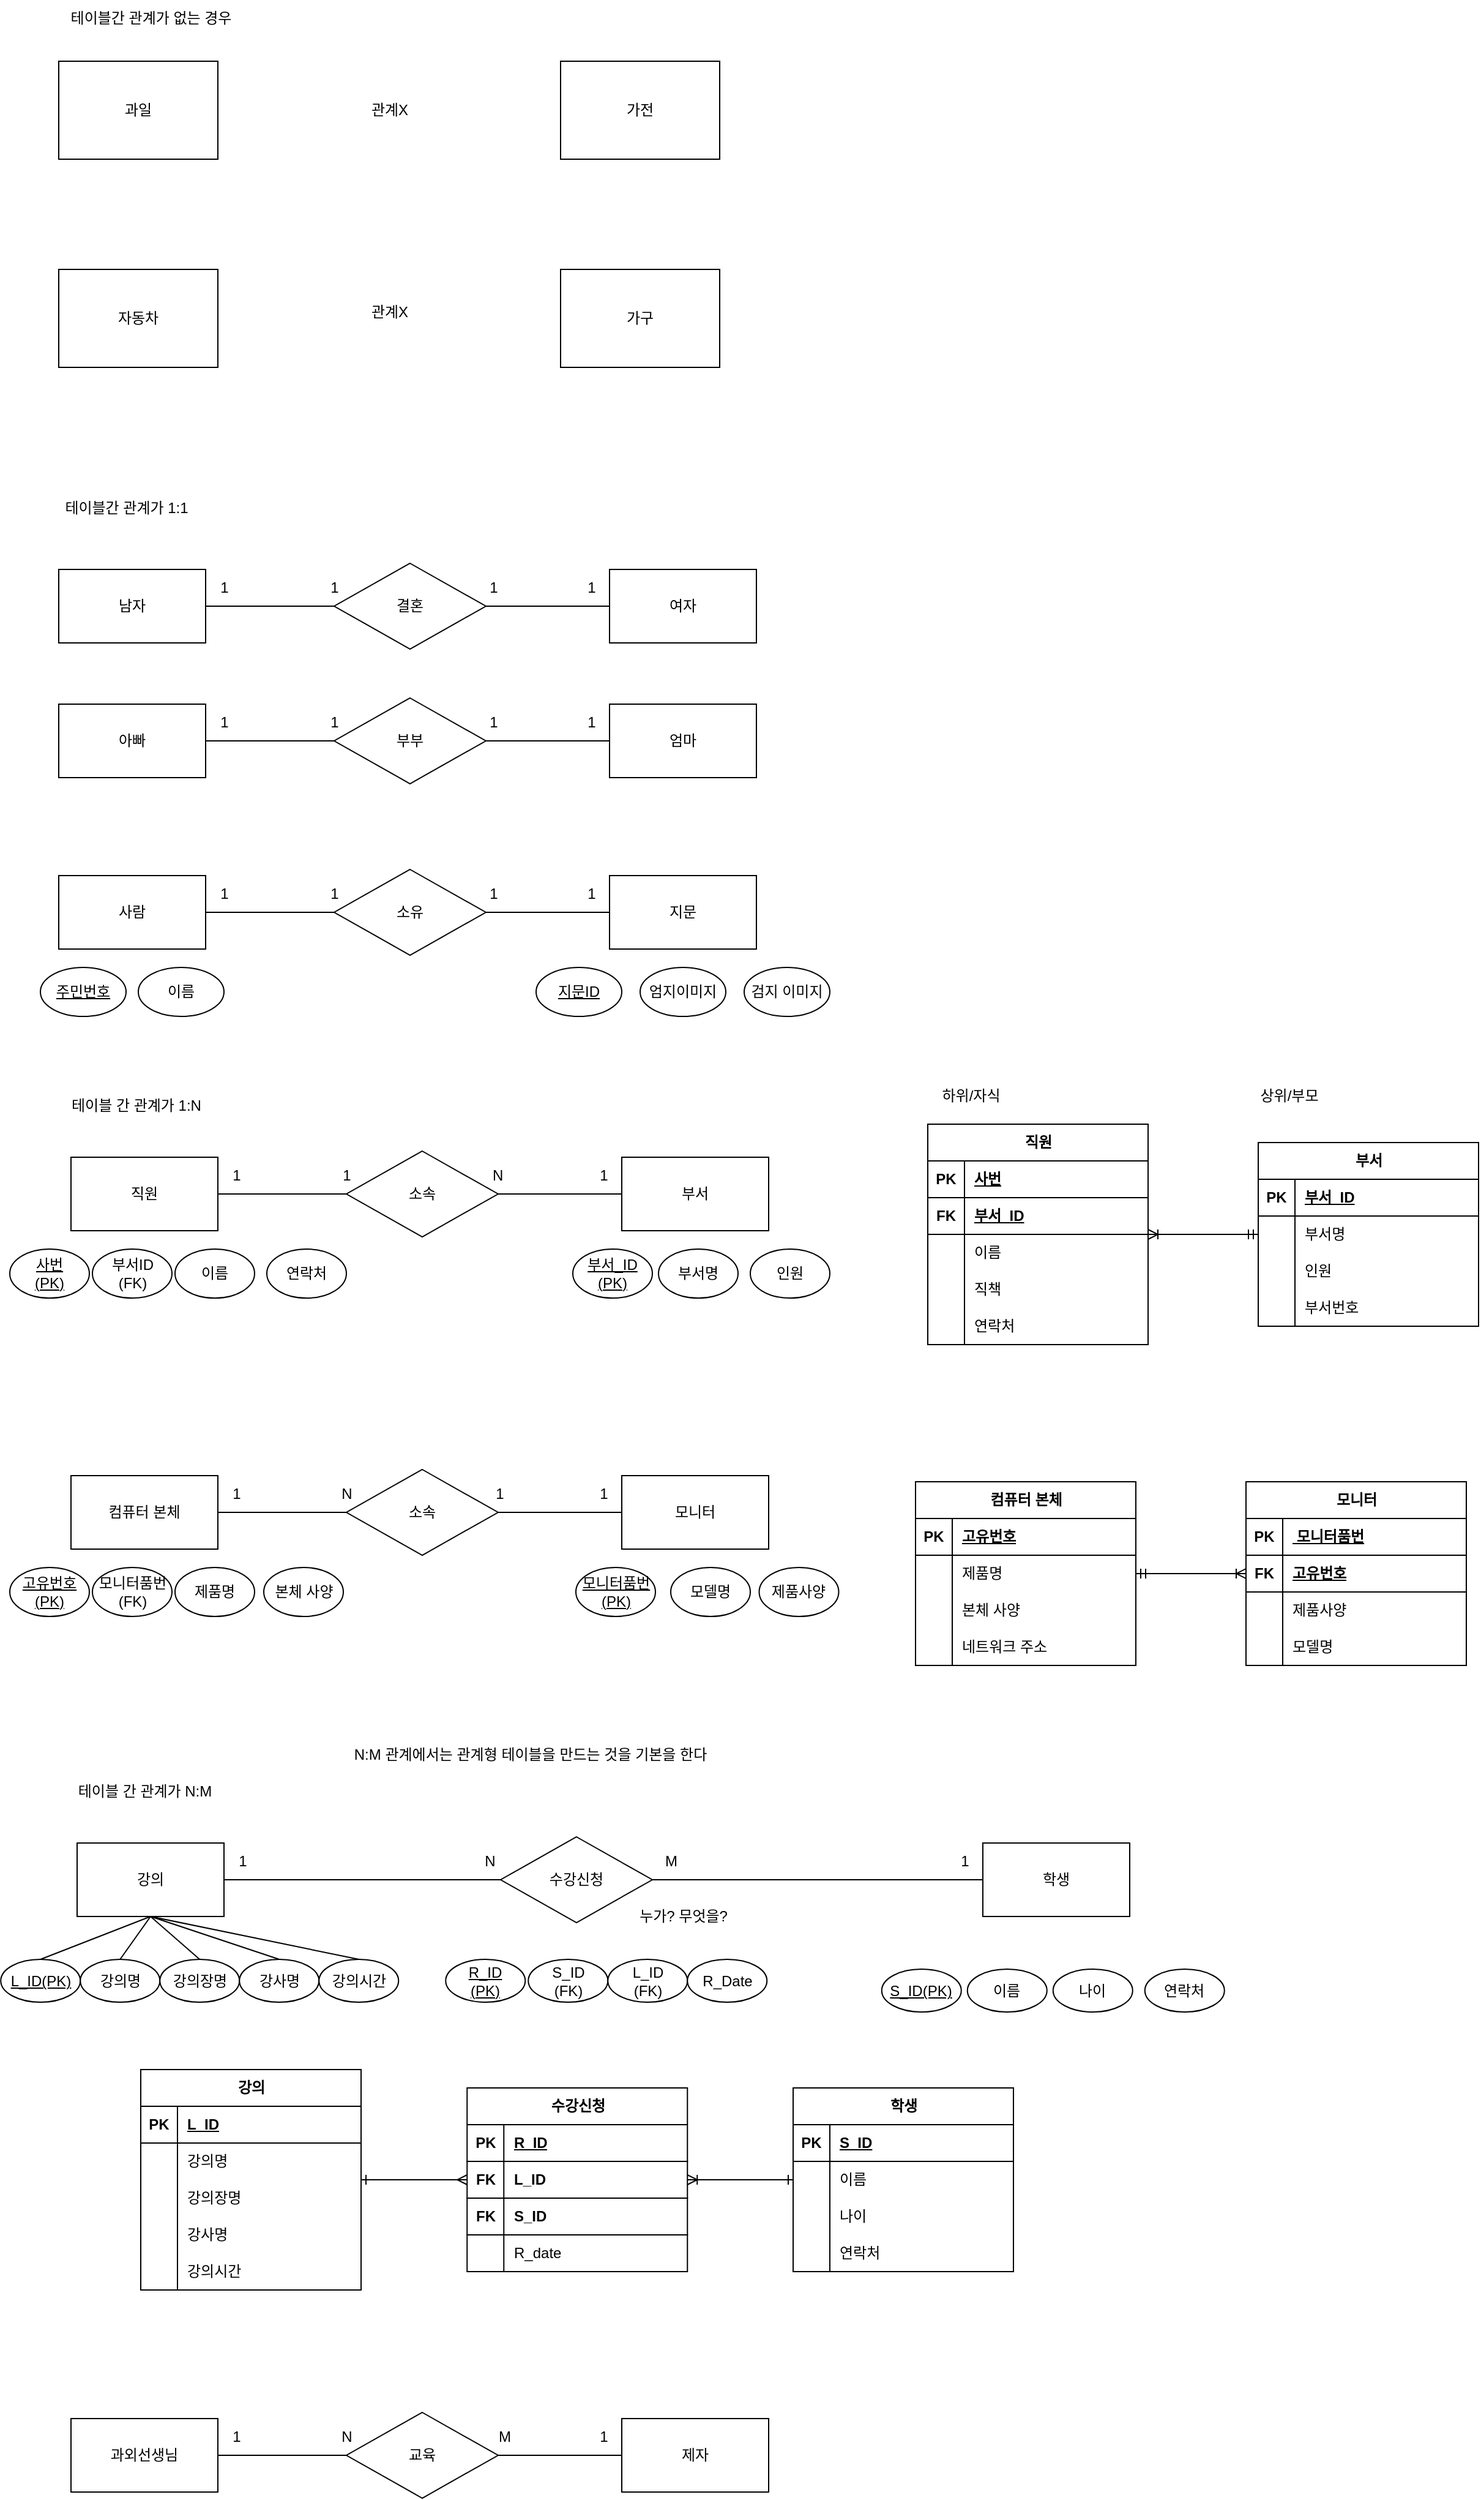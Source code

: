 <mxfile version="23.0.0" type="device">
  <diagram name="페이지-1" id="qmmyHufp5ElyVNADfXND">
    <mxGraphModel dx="1434" dy="780" grid="1" gridSize="10" guides="1" tooltips="1" connect="1" arrows="1" fold="1" page="1" pageScale="1" pageWidth="827" pageHeight="1169" math="0" shadow="0">
      <root>
        <mxCell id="0" />
        <mxCell id="1" parent="0" />
        <mxCell id="DzfKtU53nQsjvPbgfAun-1" value="과일" style="rounded=0;whiteSpace=wrap;html=1;" vertex="1" parent="1">
          <mxGeometry x="60" y="60" width="130" height="80" as="geometry" />
        </mxCell>
        <mxCell id="DzfKtU53nQsjvPbgfAun-2" value="가전" style="rounded=0;whiteSpace=wrap;html=1;" vertex="1" parent="1">
          <mxGeometry x="470" y="60" width="130" height="80" as="geometry" />
        </mxCell>
        <mxCell id="DzfKtU53nQsjvPbgfAun-3" value="자동차" style="rounded=0;whiteSpace=wrap;html=1;" vertex="1" parent="1">
          <mxGeometry x="60" y="230" width="130" height="80" as="geometry" />
        </mxCell>
        <mxCell id="DzfKtU53nQsjvPbgfAun-4" value="가구" style="rounded=0;whiteSpace=wrap;html=1;" vertex="1" parent="1">
          <mxGeometry x="470" y="230" width="130" height="80" as="geometry" />
        </mxCell>
        <mxCell id="DzfKtU53nQsjvPbgfAun-5" value="관계X" style="text;html=1;align=center;verticalAlign=middle;resizable=0;points=[];autosize=1;strokeColor=none;fillColor=none;" vertex="1" parent="1">
          <mxGeometry x="300" y="85" width="60" height="30" as="geometry" />
        </mxCell>
        <mxCell id="DzfKtU53nQsjvPbgfAun-6" value="관계X" style="text;html=1;align=center;verticalAlign=middle;resizable=0;points=[];autosize=1;strokeColor=none;fillColor=none;" vertex="1" parent="1">
          <mxGeometry x="300" y="250" width="60" height="30" as="geometry" />
        </mxCell>
        <mxCell id="DzfKtU53nQsjvPbgfAun-7" value="테이블간 관계가 없는 경우" style="text;html=1;align=center;verticalAlign=middle;resizable=0;points=[];autosize=1;strokeColor=none;fillColor=none;" vertex="1" parent="1">
          <mxGeometry x="50" y="10" width="170" height="30" as="geometry" />
        </mxCell>
        <mxCell id="DzfKtU53nQsjvPbgfAun-8" value="테이블간 관계가 1:1" style="text;html=1;align=center;verticalAlign=middle;resizable=0;points=[];autosize=1;strokeColor=none;fillColor=none;" vertex="1" parent="1">
          <mxGeometry x="50" y="410" width="130" height="30" as="geometry" />
        </mxCell>
        <mxCell id="DzfKtU53nQsjvPbgfAun-18" value="" style="edgeStyle=orthogonalEdgeStyle;rounded=0;orthogonalLoop=1;jettySize=auto;html=1;endArrow=none;endFill=0;startArrow=none;startFill=0;" edge="1" parent="1" source="DzfKtU53nQsjvPbgfAun-9" target="DzfKtU53nQsjvPbgfAun-15">
          <mxGeometry relative="1" as="geometry" />
        </mxCell>
        <mxCell id="DzfKtU53nQsjvPbgfAun-9" value="강의" style="rounded=0;whiteSpace=wrap;html=1;" vertex="1" parent="1">
          <mxGeometry x="75" y="1515" width="120" height="60" as="geometry" />
        </mxCell>
        <mxCell id="DzfKtU53nQsjvPbgfAun-20" value="" style="edgeStyle=orthogonalEdgeStyle;rounded=0;orthogonalLoop=1;jettySize=auto;html=1;endArrow=none;endFill=0;" edge="1" parent="1" source="DzfKtU53nQsjvPbgfAun-10" target="DzfKtU53nQsjvPbgfAun-16">
          <mxGeometry relative="1" as="geometry" />
        </mxCell>
        <mxCell id="DzfKtU53nQsjvPbgfAun-10" value="직원" style="rounded=0;whiteSpace=wrap;html=1;" vertex="1" parent="1">
          <mxGeometry x="70" y="955" width="120" height="60" as="geometry" />
        </mxCell>
        <mxCell id="DzfKtU53nQsjvPbgfAun-22" value="" style="edgeStyle=orthogonalEdgeStyle;rounded=0;orthogonalLoop=1;jettySize=auto;html=1;endArrow=none;endFill=0;" edge="1" parent="1" source="DzfKtU53nQsjvPbgfAun-11" target="DzfKtU53nQsjvPbgfAun-17">
          <mxGeometry relative="1" as="geometry" />
        </mxCell>
        <mxCell id="DzfKtU53nQsjvPbgfAun-11" value="과외선생님" style="rounded=0;whiteSpace=wrap;html=1;" vertex="1" parent="1">
          <mxGeometry x="70" y="1985" width="120" height="60" as="geometry" />
        </mxCell>
        <mxCell id="DzfKtU53nQsjvPbgfAun-12" value="학생" style="rounded=0;whiteSpace=wrap;html=1;" vertex="1" parent="1">
          <mxGeometry x="815" y="1515" width="120" height="60" as="geometry" />
        </mxCell>
        <mxCell id="DzfKtU53nQsjvPbgfAun-13" value="부서" style="rounded=0;whiteSpace=wrap;html=1;" vertex="1" parent="1">
          <mxGeometry x="520" y="955" width="120" height="60" as="geometry" />
        </mxCell>
        <mxCell id="DzfKtU53nQsjvPbgfAun-14" value="제자" style="rounded=0;whiteSpace=wrap;html=1;" vertex="1" parent="1">
          <mxGeometry x="520" y="1985" width="120" height="60" as="geometry" />
        </mxCell>
        <mxCell id="DzfKtU53nQsjvPbgfAun-19" value="" style="edgeStyle=orthogonalEdgeStyle;rounded=0;orthogonalLoop=1;jettySize=auto;html=1;endArrow=none;endFill=0;" edge="1" parent="1" source="DzfKtU53nQsjvPbgfAun-15" target="DzfKtU53nQsjvPbgfAun-12">
          <mxGeometry relative="1" as="geometry" />
        </mxCell>
        <mxCell id="DzfKtU53nQsjvPbgfAun-15" value="수강신청" style="rhombus;whiteSpace=wrap;html=1;" vertex="1" parent="1">
          <mxGeometry x="421" y="1510" width="124" height="70" as="geometry" />
        </mxCell>
        <mxCell id="DzfKtU53nQsjvPbgfAun-21" value="" style="edgeStyle=orthogonalEdgeStyle;rounded=0;orthogonalLoop=1;jettySize=auto;html=1;endArrow=none;endFill=0;" edge="1" parent="1" source="DzfKtU53nQsjvPbgfAun-16" target="DzfKtU53nQsjvPbgfAun-13">
          <mxGeometry relative="1" as="geometry" />
        </mxCell>
        <mxCell id="DzfKtU53nQsjvPbgfAun-16" value="소속" style="rhombus;whiteSpace=wrap;html=1;" vertex="1" parent="1">
          <mxGeometry x="295" y="950" width="124" height="70" as="geometry" />
        </mxCell>
        <mxCell id="DzfKtU53nQsjvPbgfAun-23" value="" style="edgeStyle=orthogonalEdgeStyle;rounded=0;orthogonalLoop=1;jettySize=auto;html=1;endArrow=none;endFill=0;" edge="1" parent="1" source="DzfKtU53nQsjvPbgfAun-17" target="DzfKtU53nQsjvPbgfAun-14">
          <mxGeometry relative="1" as="geometry" />
        </mxCell>
        <mxCell id="DzfKtU53nQsjvPbgfAun-17" value="교육" style="rhombus;whiteSpace=wrap;html=1;" vertex="1" parent="1">
          <mxGeometry x="295" y="1980" width="124" height="70" as="geometry" />
        </mxCell>
        <mxCell id="DzfKtU53nQsjvPbgfAun-24" value="1" style="text;html=1;align=center;verticalAlign=middle;resizable=0;points=[];autosize=1;strokeColor=none;fillColor=none;" vertex="1" parent="1">
          <mxGeometry x="195" y="1515" width="30" height="30" as="geometry" />
        </mxCell>
        <mxCell id="DzfKtU53nQsjvPbgfAun-25" value="N" style="text;html=1;align=center;verticalAlign=middle;resizable=0;points=[];autosize=1;strokeColor=none;fillColor=none;" vertex="1" parent="1">
          <mxGeometry x="397" y="1515" width="30" height="30" as="geometry" />
        </mxCell>
        <mxCell id="DzfKtU53nQsjvPbgfAun-26" value="M" style="text;html=1;align=center;verticalAlign=middle;resizable=0;points=[];autosize=1;strokeColor=none;fillColor=none;" vertex="1" parent="1">
          <mxGeometry x="545" y="1515" width="30" height="30" as="geometry" />
        </mxCell>
        <mxCell id="DzfKtU53nQsjvPbgfAun-27" value="1" style="text;html=1;align=center;verticalAlign=middle;resizable=0;points=[];autosize=1;strokeColor=none;fillColor=none;" vertex="1" parent="1">
          <mxGeometry x="785" y="1515" width="30" height="30" as="geometry" />
        </mxCell>
        <mxCell id="DzfKtU53nQsjvPbgfAun-28" value="1" style="text;html=1;align=center;verticalAlign=middle;resizable=0;points=[];autosize=1;strokeColor=none;fillColor=none;" vertex="1" parent="1">
          <mxGeometry x="190" y="955" width="30" height="30" as="geometry" />
        </mxCell>
        <mxCell id="DzfKtU53nQsjvPbgfAun-29" value="N&amp;nbsp;" style="text;html=1;align=center;verticalAlign=middle;resizable=0;points=[];autosize=1;strokeColor=none;fillColor=none;" vertex="1" parent="1">
          <mxGeometry x="400" y="955" width="40" height="30" as="geometry" />
        </mxCell>
        <mxCell id="DzfKtU53nQsjvPbgfAun-30" value="1" style="text;html=1;align=center;verticalAlign=middle;resizable=0;points=[];autosize=1;strokeColor=none;fillColor=none;" vertex="1" parent="1">
          <mxGeometry x="280" y="955" width="30" height="30" as="geometry" />
        </mxCell>
        <mxCell id="DzfKtU53nQsjvPbgfAun-31" value="1" style="text;html=1;align=center;verticalAlign=middle;resizable=0;points=[];autosize=1;strokeColor=none;fillColor=none;" vertex="1" parent="1">
          <mxGeometry x="490" y="955" width="30" height="30" as="geometry" />
        </mxCell>
        <mxCell id="DzfKtU53nQsjvPbgfAun-32" value="1" style="text;html=1;align=center;verticalAlign=middle;resizable=0;points=[];autosize=1;strokeColor=none;fillColor=none;" vertex="1" parent="1">
          <mxGeometry x="190" y="1985" width="30" height="30" as="geometry" />
        </mxCell>
        <mxCell id="DzfKtU53nQsjvPbgfAun-33" value="N" style="text;html=1;align=center;verticalAlign=middle;resizable=0;points=[];autosize=1;strokeColor=none;fillColor=none;" vertex="1" parent="1">
          <mxGeometry x="280" y="1985" width="30" height="30" as="geometry" />
        </mxCell>
        <mxCell id="DzfKtU53nQsjvPbgfAun-34" value="1" style="text;html=1;align=center;verticalAlign=middle;resizable=0;points=[];autosize=1;strokeColor=none;fillColor=none;" vertex="1" parent="1">
          <mxGeometry x="490" y="1985" width="30" height="30" as="geometry" />
        </mxCell>
        <mxCell id="DzfKtU53nQsjvPbgfAun-35" value="M" style="text;html=1;align=center;verticalAlign=middle;resizable=0;points=[];autosize=1;strokeColor=none;fillColor=none;" vertex="1" parent="1">
          <mxGeometry x="409" y="1985" width="30" height="30" as="geometry" />
        </mxCell>
        <mxCell id="DzfKtU53nQsjvPbgfAun-36" value="" style="edgeStyle=orthogonalEdgeStyle;rounded=0;orthogonalLoop=1;jettySize=auto;html=1;endArrow=none;endFill=0;" edge="1" parent="1" source="DzfKtU53nQsjvPbgfAun-37" target="DzfKtU53nQsjvPbgfAun-40">
          <mxGeometry relative="1" as="geometry" />
        </mxCell>
        <mxCell id="DzfKtU53nQsjvPbgfAun-37" value="남자" style="rounded=0;whiteSpace=wrap;html=1;" vertex="1" parent="1">
          <mxGeometry x="60" y="475" width="120" height="60" as="geometry" />
        </mxCell>
        <mxCell id="DzfKtU53nQsjvPbgfAun-38" value="여자" style="rounded=0;whiteSpace=wrap;html=1;" vertex="1" parent="1">
          <mxGeometry x="510" y="475" width="120" height="60" as="geometry" />
        </mxCell>
        <mxCell id="DzfKtU53nQsjvPbgfAun-39" value="" style="edgeStyle=orthogonalEdgeStyle;rounded=0;orthogonalLoop=1;jettySize=auto;html=1;endArrow=none;endFill=0;" edge="1" parent="1" source="DzfKtU53nQsjvPbgfAun-40" target="DzfKtU53nQsjvPbgfAun-38">
          <mxGeometry relative="1" as="geometry" />
        </mxCell>
        <mxCell id="DzfKtU53nQsjvPbgfAun-40" value="결혼" style="rhombus;whiteSpace=wrap;html=1;" vertex="1" parent="1">
          <mxGeometry x="285" y="470" width="124" height="70" as="geometry" />
        </mxCell>
        <mxCell id="DzfKtU53nQsjvPbgfAun-41" value="1" style="text;html=1;align=center;verticalAlign=middle;resizable=0;points=[];autosize=1;strokeColor=none;fillColor=none;" vertex="1" parent="1">
          <mxGeometry x="180" y="475" width="30" height="30" as="geometry" />
        </mxCell>
        <mxCell id="DzfKtU53nQsjvPbgfAun-42" value="1" style="text;html=1;align=center;verticalAlign=middle;resizable=0;points=[];autosize=1;strokeColor=none;fillColor=none;" vertex="1" parent="1">
          <mxGeometry x="270" y="475" width="30" height="30" as="geometry" />
        </mxCell>
        <mxCell id="DzfKtU53nQsjvPbgfAun-43" value="1" style="text;html=1;align=center;verticalAlign=middle;resizable=0;points=[];autosize=1;strokeColor=none;fillColor=none;" vertex="1" parent="1">
          <mxGeometry x="400" y="475" width="30" height="30" as="geometry" />
        </mxCell>
        <mxCell id="DzfKtU53nQsjvPbgfAun-44" value="1" style="text;html=1;align=center;verticalAlign=middle;resizable=0;points=[];autosize=1;strokeColor=none;fillColor=none;" vertex="1" parent="1">
          <mxGeometry x="480" y="475" width="30" height="30" as="geometry" />
        </mxCell>
        <mxCell id="DzfKtU53nQsjvPbgfAun-45" value="L_ID(PK)" style="ellipse;whiteSpace=wrap;html=1;fontStyle=4" vertex="1" parent="1">
          <mxGeometry x="12.63" y="1610" width="65" height="35" as="geometry" />
        </mxCell>
        <mxCell id="DzfKtU53nQsjvPbgfAun-47" value="강의명" style="ellipse;whiteSpace=wrap;html=1;" vertex="1" parent="1">
          <mxGeometry x="77.63" y="1610" width="65" height="35" as="geometry" />
        </mxCell>
        <mxCell id="DzfKtU53nQsjvPbgfAun-48" value="강의장명" style="ellipse;whiteSpace=wrap;html=1;" vertex="1" parent="1">
          <mxGeometry x="142.63" y="1610" width="65" height="35" as="geometry" />
        </mxCell>
        <mxCell id="DzfKtU53nQsjvPbgfAun-49" value="S_ID(PK)" style="ellipse;whiteSpace=wrap;html=1;fontStyle=4" vertex="1" parent="1">
          <mxGeometry x="732.38" y="1618" width="65" height="35" as="geometry" />
        </mxCell>
        <mxCell id="DzfKtU53nQsjvPbgfAun-50" value="이름" style="ellipse;whiteSpace=wrap;html=1;" vertex="1" parent="1">
          <mxGeometry x="802.38" y="1618" width="65" height="35" as="geometry" />
        </mxCell>
        <mxCell id="DzfKtU53nQsjvPbgfAun-51" value="나이" style="ellipse;whiteSpace=wrap;html=1;" vertex="1" parent="1">
          <mxGeometry x="872.38" y="1618" width="65" height="35" as="geometry" />
        </mxCell>
        <mxCell id="DzfKtU53nQsjvPbgfAun-94" value="" style="edgeStyle=orthogonalEdgeStyle;rounded=0;orthogonalLoop=1;jettySize=auto;html=1;endArrow=ERmany;endFill=0;startArrow=ERone;startFill=0;" edge="1" parent="1" source="DzfKtU53nQsjvPbgfAun-52" target="DzfKtU53nQsjvPbgfAun-84">
          <mxGeometry relative="1" as="geometry" />
        </mxCell>
        <mxCell id="DzfKtU53nQsjvPbgfAun-52" value="강의" style="shape=table;startSize=30;container=1;collapsible=1;childLayout=tableLayout;fixedRows=1;rowLines=0;fontStyle=1;align=center;resizeLast=1;html=1;" vertex="1" parent="1">
          <mxGeometry x="127" y="1700" width="180" height="180" as="geometry" />
        </mxCell>
        <mxCell id="DzfKtU53nQsjvPbgfAun-53" value="" style="shape=tableRow;horizontal=0;startSize=0;swimlaneHead=0;swimlaneBody=0;fillColor=none;collapsible=0;dropTarget=0;points=[[0,0.5],[1,0.5]];portConstraint=eastwest;top=0;left=0;right=0;bottom=1;" vertex="1" parent="DzfKtU53nQsjvPbgfAun-52">
          <mxGeometry y="30" width="180" height="30" as="geometry" />
        </mxCell>
        <mxCell id="DzfKtU53nQsjvPbgfAun-54" value="PK" style="shape=partialRectangle;connectable=0;fillColor=none;top=0;left=0;bottom=0;right=0;fontStyle=1;overflow=hidden;whiteSpace=wrap;html=1;" vertex="1" parent="DzfKtU53nQsjvPbgfAun-53">
          <mxGeometry width="30" height="30" as="geometry">
            <mxRectangle width="30" height="30" as="alternateBounds" />
          </mxGeometry>
        </mxCell>
        <mxCell id="DzfKtU53nQsjvPbgfAun-55" value="L_ID" style="shape=partialRectangle;connectable=0;fillColor=none;top=0;left=0;bottom=0;right=0;align=left;spacingLeft=6;fontStyle=5;overflow=hidden;whiteSpace=wrap;html=1;" vertex="1" parent="DzfKtU53nQsjvPbgfAun-53">
          <mxGeometry x="30" width="150" height="30" as="geometry">
            <mxRectangle width="150" height="30" as="alternateBounds" />
          </mxGeometry>
        </mxCell>
        <mxCell id="DzfKtU53nQsjvPbgfAun-56" value="" style="shape=tableRow;horizontal=0;startSize=0;swimlaneHead=0;swimlaneBody=0;fillColor=none;collapsible=0;dropTarget=0;points=[[0,0.5],[1,0.5]];portConstraint=eastwest;top=0;left=0;right=0;bottom=0;" vertex="1" parent="DzfKtU53nQsjvPbgfAun-52">
          <mxGeometry y="60" width="180" height="30" as="geometry" />
        </mxCell>
        <mxCell id="DzfKtU53nQsjvPbgfAun-57" value="" style="shape=partialRectangle;connectable=0;fillColor=none;top=0;left=0;bottom=0;right=0;editable=1;overflow=hidden;whiteSpace=wrap;html=1;" vertex="1" parent="DzfKtU53nQsjvPbgfAun-56">
          <mxGeometry width="30" height="30" as="geometry">
            <mxRectangle width="30" height="30" as="alternateBounds" />
          </mxGeometry>
        </mxCell>
        <mxCell id="DzfKtU53nQsjvPbgfAun-58" value="강의명" style="shape=partialRectangle;connectable=0;fillColor=none;top=0;left=0;bottom=0;right=0;align=left;spacingLeft=6;overflow=hidden;whiteSpace=wrap;html=1;" vertex="1" parent="DzfKtU53nQsjvPbgfAun-56">
          <mxGeometry x="30" width="150" height="30" as="geometry">
            <mxRectangle width="150" height="30" as="alternateBounds" />
          </mxGeometry>
        </mxCell>
        <mxCell id="DzfKtU53nQsjvPbgfAun-59" value="" style="shape=tableRow;horizontal=0;startSize=0;swimlaneHead=0;swimlaneBody=0;fillColor=none;collapsible=0;dropTarget=0;points=[[0,0.5],[1,0.5]];portConstraint=eastwest;top=0;left=0;right=0;bottom=0;" vertex="1" parent="DzfKtU53nQsjvPbgfAun-52">
          <mxGeometry y="90" width="180" height="30" as="geometry" />
        </mxCell>
        <mxCell id="DzfKtU53nQsjvPbgfAun-60" value="" style="shape=partialRectangle;connectable=0;fillColor=none;top=0;left=0;bottom=0;right=0;editable=1;overflow=hidden;whiteSpace=wrap;html=1;" vertex="1" parent="DzfKtU53nQsjvPbgfAun-59">
          <mxGeometry width="30" height="30" as="geometry">
            <mxRectangle width="30" height="30" as="alternateBounds" />
          </mxGeometry>
        </mxCell>
        <mxCell id="DzfKtU53nQsjvPbgfAun-61" value="강의장명" style="shape=partialRectangle;connectable=0;fillColor=none;top=0;left=0;bottom=0;right=0;align=left;spacingLeft=6;overflow=hidden;whiteSpace=wrap;html=1;" vertex="1" parent="DzfKtU53nQsjvPbgfAun-59">
          <mxGeometry x="30" width="150" height="30" as="geometry">
            <mxRectangle width="150" height="30" as="alternateBounds" />
          </mxGeometry>
        </mxCell>
        <mxCell id="DzfKtU53nQsjvPbgfAun-257" value="" style="shape=tableRow;horizontal=0;startSize=0;swimlaneHead=0;swimlaneBody=0;fillColor=none;collapsible=0;dropTarget=0;points=[[0,0.5],[1,0.5]];portConstraint=eastwest;top=0;left=0;right=0;bottom=0;" vertex="1" parent="DzfKtU53nQsjvPbgfAun-52">
          <mxGeometry y="120" width="180" height="30" as="geometry" />
        </mxCell>
        <mxCell id="DzfKtU53nQsjvPbgfAun-258" value="" style="shape=partialRectangle;connectable=0;fillColor=none;top=0;left=0;bottom=0;right=0;editable=1;overflow=hidden;whiteSpace=wrap;html=1;" vertex="1" parent="DzfKtU53nQsjvPbgfAun-257">
          <mxGeometry width="30" height="30" as="geometry">
            <mxRectangle width="30" height="30" as="alternateBounds" />
          </mxGeometry>
        </mxCell>
        <mxCell id="DzfKtU53nQsjvPbgfAun-259" value="강사명" style="shape=partialRectangle;connectable=0;fillColor=none;top=0;left=0;bottom=0;right=0;align=left;spacingLeft=6;overflow=hidden;whiteSpace=wrap;html=1;" vertex="1" parent="DzfKtU53nQsjvPbgfAun-257">
          <mxGeometry x="30" width="150" height="30" as="geometry">
            <mxRectangle width="150" height="30" as="alternateBounds" />
          </mxGeometry>
        </mxCell>
        <mxCell id="DzfKtU53nQsjvPbgfAun-260" value="" style="shape=tableRow;horizontal=0;startSize=0;swimlaneHead=0;swimlaneBody=0;fillColor=none;collapsible=0;dropTarget=0;points=[[0,0.5],[1,0.5]];portConstraint=eastwest;top=0;left=0;right=0;bottom=0;" vertex="1" parent="DzfKtU53nQsjvPbgfAun-52">
          <mxGeometry y="150" width="180" height="30" as="geometry" />
        </mxCell>
        <mxCell id="DzfKtU53nQsjvPbgfAun-261" value="" style="shape=partialRectangle;connectable=0;fillColor=none;top=0;left=0;bottom=0;right=0;editable=1;overflow=hidden;whiteSpace=wrap;html=1;" vertex="1" parent="DzfKtU53nQsjvPbgfAun-260">
          <mxGeometry width="30" height="30" as="geometry">
            <mxRectangle width="30" height="30" as="alternateBounds" />
          </mxGeometry>
        </mxCell>
        <mxCell id="DzfKtU53nQsjvPbgfAun-262" value="강의시간" style="shape=partialRectangle;connectable=0;fillColor=none;top=0;left=0;bottom=0;right=0;align=left;spacingLeft=6;overflow=hidden;whiteSpace=wrap;html=1;" vertex="1" parent="DzfKtU53nQsjvPbgfAun-260">
          <mxGeometry x="30" width="150" height="30" as="geometry">
            <mxRectangle width="150" height="30" as="alternateBounds" />
          </mxGeometry>
        </mxCell>
        <mxCell id="DzfKtU53nQsjvPbgfAun-256" value="" style="edgeStyle=orthogonalEdgeStyle;rounded=0;orthogonalLoop=1;jettySize=auto;html=1;endArrow=ERone;endFill=0;startArrow=ERoneToMany;startFill=0;" edge="1" parent="1" source="DzfKtU53nQsjvPbgfAun-84" target="DzfKtU53nQsjvPbgfAun-246">
          <mxGeometry relative="1" as="geometry" />
        </mxCell>
        <mxCell id="DzfKtU53nQsjvPbgfAun-84" value="수강신청" style="shape=table;startSize=30;container=1;collapsible=1;childLayout=tableLayout;fixedRows=1;rowLines=0;fontStyle=1;align=center;resizeLast=1;html=1;" vertex="1" parent="1">
          <mxGeometry x="393.63" y="1715" width="180" height="150" as="geometry" />
        </mxCell>
        <mxCell id="DzfKtU53nQsjvPbgfAun-85" value="" style="shape=tableRow;horizontal=0;startSize=0;swimlaneHead=0;swimlaneBody=0;fillColor=none;collapsible=0;dropTarget=0;points=[[0,0.5],[1,0.5]];portConstraint=eastwest;top=0;left=0;right=0;bottom=1;" vertex="1" parent="DzfKtU53nQsjvPbgfAun-84">
          <mxGeometry y="30" width="180" height="30" as="geometry" />
        </mxCell>
        <mxCell id="DzfKtU53nQsjvPbgfAun-86" value="PK" style="shape=partialRectangle;connectable=0;fillColor=none;top=0;left=0;bottom=0;right=0;fontStyle=1;overflow=hidden;whiteSpace=wrap;html=1;" vertex="1" parent="DzfKtU53nQsjvPbgfAun-85">
          <mxGeometry width="30" height="30" as="geometry">
            <mxRectangle width="30" height="30" as="alternateBounds" />
          </mxGeometry>
        </mxCell>
        <mxCell id="DzfKtU53nQsjvPbgfAun-87" value="R_ID" style="shape=partialRectangle;connectable=0;fillColor=none;top=0;left=0;bottom=0;right=0;align=left;spacingLeft=6;fontStyle=5;overflow=hidden;whiteSpace=wrap;html=1;" vertex="1" parent="DzfKtU53nQsjvPbgfAun-85">
          <mxGeometry x="30" width="150" height="30" as="geometry">
            <mxRectangle width="150" height="30" as="alternateBounds" />
          </mxGeometry>
        </mxCell>
        <mxCell id="DzfKtU53nQsjvPbgfAun-267" value="" style="shape=tableRow;horizontal=0;startSize=0;swimlaneHead=0;swimlaneBody=0;fillColor=none;collapsible=0;dropTarget=0;points=[[0,0.5],[1,0.5]];portConstraint=eastwest;top=0;left=0;right=0;bottom=1;" vertex="1" parent="DzfKtU53nQsjvPbgfAun-84">
          <mxGeometry y="60" width="180" height="30" as="geometry" />
        </mxCell>
        <mxCell id="DzfKtU53nQsjvPbgfAun-268" value="FK" style="shape=partialRectangle;connectable=0;fillColor=none;top=0;left=0;bottom=0;right=0;fontStyle=1;overflow=hidden;whiteSpace=wrap;html=1;" vertex="1" parent="DzfKtU53nQsjvPbgfAun-267">
          <mxGeometry width="30" height="30" as="geometry">
            <mxRectangle width="30" height="30" as="alternateBounds" />
          </mxGeometry>
        </mxCell>
        <mxCell id="DzfKtU53nQsjvPbgfAun-269" value="L_ID" style="shape=partialRectangle;connectable=0;fillColor=none;top=0;left=0;bottom=0;right=0;align=left;spacingLeft=6;fontStyle=1;overflow=hidden;whiteSpace=wrap;html=1;" vertex="1" parent="DzfKtU53nQsjvPbgfAun-267">
          <mxGeometry x="30" width="150" height="30" as="geometry">
            <mxRectangle width="150" height="30" as="alternateBounds" />
          </mxGeometry>
        </mxCell>
        <mxCell id="DzfKtU53nQsjvPbgfAun-270" value="" style="shape=tableRow;horizontal=0;startSize=0;swimlaneHead=0;swimlaneBody=0;fillColor=none;collapsible=0;dropTarget=0;points=[[0,0.5],[1,0.5]];portConstraint=eastwest;top=0;left=0;right=0;bottom=1;" vertex="1" parent="DzfKtU53nQsjvPbgfAun-84">
          <mxGeometry y="90" width="180" height="30" as="geometry" />
        </mxCell>
        <mxCell id="DzfKtU53nQsjvPbgfAun-271" value="FK" style="shape=partialRectangle;connectable=0;fillColor=none;top=0;left=0;bottom=0;right=0;fontStyle=1;overflow=hidden;whiteSpace=wrap;html=1;" vertex="1" parent="DzfKtU53nQsjvPbgfAun-270">
          <mxGeometry width="30" height="30" as="geometry">
            <mxRectangle width="30" height="30" as="alternateBounds" />
          </mxGeometry>
        </mxCell>
        <mxCell id="DzfKtU53nQsjvPbgfAun-272" value="S_ID" style="shape=partialRectangle;connectable=0;fillColor=none;top=0;left=0;bottom=0;right=0;align=left;spacingLeft=6;fontStyle=1;overflow=hidden;whiteSpace=wrap;html=1;" vertex="1" parent="DzfKtU53nQsjvPbgfAun-270">
          <mxGeometry x="30" width="150" height="30" as="geometry">
            <mxRectangle width="150" height="30" as="alternateBounds" />
          </mxGeometry>
        </mxCell>
        <mxCell id="DzfKtU53nQsjvPbgfAun-88" value="" style="shape=tableRow;horizontal=0;startSize=0;swimlaneHead=0;swimlaneBody=0;fillColor=none;collapsible=0;dropTarget=0;points=[[0,0.5],[1,0.5]];portConstraint=eastwest;top=0;left=0;right=0;bottom=0;" vertex="1" parent="DzfKtU53nQsjvPbgfAun-84">
          <mxGeometry y="120" width="180" height="30" as="geometry" />
        </mxCell>
        <mxCell id="DzfKtU53nQsjvPbgfAun-89" value="" style="shape=partialRectangle;connectable=0;fillColor=none;top=0;left=0;bottom=0;right=0;editable=1;overflow=hidden;whiteSpace=wrap;html=1;" vertex="1" parent="DzfKtU53nQsjvPbgfAun-88">
          <mxGeometry width="30" height="30" as="geometry">
            <mxRectangle width="30" height="30" as="alternateBounds" />
          </mxGeometry>
        </mxCell>
        <mxCell id="DzfKtU53nQsjvPbgfAun-90" value="R_date" style="shape=partialRectangle;connectable=0;fillColor=none;top=0;left=0;bottom=0;right=0;align=left;spacingLeft=6;overflow=hidden;whiteSpace=wrap;html=1;" vertex="1" parent="DzfKtU53nQsjvPbgfAun-88">
          <mxGeometry x="30" width="150" height="30" as="geometry">
            <mxRectangle width="150" height="30" as="alternateBounds" />
          </mxGeometry>
        </mxCell>
        <mxCell id="DzfKtU53nQsjvPbgfAun-95" value="" style="edgeStyle=orthogonalEdgeStyle;rounded=0;orthogonalLoop=1;jettySize=auto;html=1;endArrow=none;endFill=0;" edge="1" parent="1" source="DzfKtU53nQsjvPbgfAun-96" target="DzfKtU53nQsjvPbgfAun-99">
          <mxGeometry relative="1" as="geometry" />
        </mxCell>
        <mxCell id="DzfKtU53nQsjvPbgfAun-96" value="아빠" style="rounded=0;whiteSpace=wrap;html=1;" vertex="1" parent="1">
          <mxGeometry x="60" y="585" width="120" height="60" as="geometry" />
        </mxCell>
        <mxCell id="DzfKtU53nQsjvPbgfAun-97" value="엄마" style="rounded=0;whiteSpace=wrap;html=1;" vertex="1" parent="1">
          <mxGeometry x="510" y="585" width="120" height="60" as="geometry" />
        </mxCell>
        <mxCell id="DzfKtU53nQsjvPbgfAun-98" value="" style="edgeStyle=orthogonalEdgeStyle;rounded=0;orthogonalLoop=1;jettySize=auto;html=1;endArrow=none;endFill=0;" edge="1" parent="1" source="DzfKtU53nQsjvPbgfAun-99" target="DzfKtU53nQsjvPbgfAun-97">
          <mxGeometry relative="1" as="geometry" />
        </mxCell>
        <mxCell id="DzfKtU53nQsjvPbgfAun-99" value="부부" style="rhombus;whiteSpace=wrap;html=1;" vertex="1" parent="1">
          <mxGeometry x="285" y="580" width="124" height="70" as="geometry" />
        </mxCell>
        <mxCell id="DzfKtU53nQsjvPbgfAun-100" value="1" style="text;html=1;align=center;verticalAlign=middle;resizable=0;points=[];autosize=1;strokeColor=none;fillColor=none;" vertex="1" parent="1">
          <mxGeometry x="180" y="585" width="30" height="30" as="geometry" />
        </mxCell>
        <mxCell id="DzfKtU53nQsjvPbgfAun-101" value="1" style="text;html=1;align=center;verticalAlign=middle;resizable=0;points=[];autosize=1;strokeColor=none;fillColor=none;" vertex="1" parent="1">
          <mxGeometry x="270" y="585" width="30" height="30" as="geometry" />
        </mxCell>
        <mxCell id="DzfKtU53nQsjvPbgfAun-102" value="1" style="text;html=1;align=center;verticalAlign=middle;resizable=0;points=[];autosize=1;strokeColor=none;fillColor=none;" vertex="1" parent="1">
          <mxGeometry x="400" y="585" width="30" height="30" as="geometry" />
        </mxCell>
        <mxCell id="DzfKtU53nQsjvPbgfAun-103" value="1" style="text;html=1;align=center;verticalAlign=middle;resizable=0;points=[];autosize=1;strokeColor=none;fillColor=none;" vertex="1" parent="1">
          <mxGeometry x="480" y="585" width="30" height="30" as="geometry" />
        </mxCell>
        <mxCell id="DzfKtU53nQsjvPbgfAun-104" value="" style="edgeStyle=orthogonalEdgeStyle;rounded=0;orthogonalLoop=1;jettySize=auto;html=1;endArrow=none;endFill=0;" edge="1" parent="1" source="DzfKtU53nQsjvPbgfAun-105" target="DzfKtU53nQsjvPbgfAun-108">
          <mxGeometry relative="1" as="geometry" />
        </mxCell>
        <mxCell id="DzfKtU53nQsjvPbgfAun-105" value="사람" style="rounded=0;whiteSpace=wrap;html=1;" vertex="1" parent="1">
          <mxGeometry x="60" y="725" width="120" height="60" as="geometry" />
        </mxCell>
        <mxCell id="DzfKtU53nQsjvPbgfAun-106" value="지문" style="rounded=0;whiteSpace=wrap;html=1;" vertex="1" parent="1">
          <mxGeometry x="510" y="725" width="120" height="60" as="geometry" />
        </mxCell>
        <mxCell id="DzfKtU53nQsjvPbgfAun-107" value="" style="edgeStyle=orthogonalEdgeStyle;rounded=0;orthogonalLoop=1;jettySize=auto;html=1;endArrow=none;endFill=0;" edge="1" parent="1" source="DzfKtU53nQsjvPbgfAun-108" target="DzfKtU53nQsjvPbgfAun-106">
          <mxGeometry relative="1" as="geometry" />
        </mxCell>
        <mxCell id="DzfKtU53nQsjvPbgfAun-108" value="소유" style="rhombus;whiteSpace=wrap;html=1;" vertex="1" parent="1">
          <mxGeometry x="285" y="720" width="124" height="70" as="geometry" />
        </mxCell>
        <mxCell id="DzfKtU53nQsjvPbgfAun-109" value="1" style="text;html=1;align=center;verticalAlign=middle;resizable=0;points=[];autosize=1;strokeColor=none;fillColor=none;" vertex="1" parent="1">
          <mxGeometry x="180" y="725" width="30" height="30" as="geometry" />
        </mxCell>
        <mxCell id="DzfKtU53nQsjvPbgfAun-110" value="1" style="text;html=1;align=center;verticalAlign=middle;resizable=0;points=[];autosize=1;strokeColor=none;fillColor=none;" vertex="1" parent="1">
          <mxGeometry x="270" y="725" width="30" height="30" as="geometry" />
        </mxCell>
        <mxCell id="DzfKtU53nQsjvPbgfAun-111" value="1" style="text;html=1;align=center;verticalAlign=middle;resizable=0;points=[];autosize=1;strokeColor=none;fillColor=none;" vertex="1" parent="1">
          <mxGeometry x="400" y="725" width="30" height="30" as="geometry" />
        </mxCell>
        <mxCell id="DzfKtU53nQsjvPbgfAun-112" value="1" style="text;html=1;align=center;verticalAlign=middle;resizable=0;points=[];autosize=1;strokeColor=none;fillColor=none;" vertex="1" parent="1">
          <mxGeometry x="480" y="725" width="30" height="30" as="geometry" />
        </mxCell>
        <mxCell id="DzfKtU53nQsjvPbgfAun-113" value="주민번호" style="ellipse;whiteSpace=wrap;html=1;fontStyle=4" vertex="1" parent="1">
          <mxGeometry x="45" y="800" width="70" height="40" as="geometry" />
        </mxCell>
        <mxCell id="DzfKtU53nQsjvPbgfAun-114" value="이름" style="ellipse;whiteSpace=wrap;html=1;" vertex="1" parent="1">
          <mxGeometry x="125" y="800" width="70" height="40" as="geometry" />
        </mxCell>
        <mxCell id="DzfKtU53nQsjvPbgfAun-115" value="지문ID" style="ellipse;whiteSpace=wrap;html=1;fontStyle=4" vertex="1" parent="1">
          <mxGeometry x="450" y="800" width="70" height="40" as="geometry" />
        </mxCell>
        <mxCell id="DzfKtU53nQsjvPbgfAun-116" value="엄지이미지" style="ellipse;whiteSpace=wrap;html=1;" vertex="1" parent="1">
          <mxGeometry x="535" y="800" width="70" height="40" as="geometry" />
        </mxCell>
        <mxCell id="DzfKtU53nQsjvPbgfAun-117" value="검지 이미지" style="ellipse;whiteSpace=wrap;html=1;" vertex="1" parent="1">
          <mxGeometry x="620" y="800" width="70" height="40" as="geometry" />
        </mxCell>
        <mxCell id="DzfKtU53nQsjvPbgfAun-118" value="테이블 간 관계가 1:N" style="text;html=1;align=center;verticalAlign=middle;resizable=0;points=[];autosize=1;strokeColor=none;fillColor=none;" vertex="1" parent="1">
          <mxGeometry x="52.5" y="898" width="140" height="30" as="geometry" />
        </mxCell>
        <mxCell id="DzfKtU53nQsjvPbgfAun-119" value="사번&lt;br&gt;(PK)" style="ellipse;whiteSpace=wrap;html=1;align=center;fontStyle=4" vertex="1" parent="1">
          <mxGeometry x="20" y="1030" width="65" height="40" as="geometry" />
        </mxCell>
        <mxCell id="DzfKtU53nQsjvPbgfAun-120" value="이름" style="ellipse;whiteSpace=wrap;html=1;align=center;" vertex="1" parent="1">
          <mxGeometry x="155" y="1030" width="65" height="40" as="geometry" />
        </mxCell>
        <mxCell id="DzfKtU53nQsjvPbgfAun-121" value="연락처" style="ellipse;whiteSpace=wrap;html=1;align=center;" vertex="1" parent="1">
          <mxGeometry x="230" y="1030" width="65" height="40" as="geometry" />
        </mxCell>
        <mxCell id="DzfKtU53nQsjvPbgfAun-122" value="부서명" style="ellipse;whiteSpace=wrap;html=1;align=center;" vertex="1" parent="1">
          <mxGeometry x="550" y="1030" width="65" height="40" as="geometry" />
        </mxCell>
        <mxCell id="DzfKtU53nQsjvPbgfAun-123" value="인원" style="ellipse;whiteSpace=wrap;html=1;align=center;" vertex="1" parent="1">
          <mxGeometry x="625" y="1030" width="65" height="40" as="geometry" />
        </mxCell>
        <mxCell id="DzfKtU53nQsjvPbgfAun-126" value="부서_ID&lt;br&gt;(PK)" style="ellipse;whiteSpace=wrap;html=1;align=center;fontStyle=4" vertex="1" parent="1">
          <mxGeometry x="480" y="1030" width="65" height="40" as="geometry" />
        </mxCell>
        <mxCell id="DzfKtU53nQsjvPbgfAun-127" value="부서ID&lt;br&gt;(FK)" style="ellipse;whiteSpace=wrap;html=1;align=center;" vertex="1" parent="1">
          <mxGeometry x="87.5" y="1030" width="65" height="40" as="geometry" />
        </mxCell>
        <mxCell id="DzfKtU53nQsjvPbgfAun-154" value="" style="edgeStyle=orthogonalEdgeStyle;rounded=0;orthogonalLoop=1;jettySize=auto;html=1;endArrow=ERmandOne;endFill=0;startArrow=ERoneToMany;startFill=0;" edge="1" parent="1" source="DzfKtU53nQsjvPbgfAun-128" target="DzfKtU53nQsjvPbgfAun-141">
          <mxGeometry relative="1" as="geometry" />
        </mxCell>
        <mxCell id="DzfKtU53nQsjvPbgfAun-128" value="직원" style="shape=table;startSize=30;container=1;collapsible=1;childLayout=tableLayout;fixedRows=1;rowLines=0;fontStyle=1;align=center;resizeLast=1;html=1;" vertex="1" parent="1">
          <mxGeometry x="770" y="928" width="180" height="180" as="geometry" />
        </mxCell>
        <mxCell id="DzfKtU53nQsjvPbgfAun-129" value="" style="shape=tableRow;horizontal=0;startSize=0;swimlaneHead=0;swimlaneBody=0;fillColor=none;collapsible=0;dropTarget=0;points=[[0,0.5],[1,0.5]];portConstraint=eastwest;top=0;left=0;right=0;bottom=1;" vertex="1" parent="DzfKtU53nQsjvPbgfAun-128">
          <mxGeometry y="30" width="180" height="30" as="geometry" />
        </mxCell>
        <mxCell id="DzfKtU53nQsjvPbgfAun-130" value="PK" style="shape=partialRectangle;connectable=0;fillColor=none;top=0;left=0;bottom=0;right=0;fontStyle=1;overflow=hidden;whiteSpace=wrap;html=1;" vertex="1" parent="DzfKtU53nQsjvPbgfAun-129">
          <mxGeometry width="30" height="30" as="geometry">
            <mxRectangle width="30" height="30" as="alternateBounds" />
          </mxGeometry>
        </mxCell>
        <mxCell id="DzfKtU53nQsjvPbgfAun-131" value="사번" style="shape=partialRectangle;connectable=0;fillColor=none;top=0;left=0;bottom=0;right=0;align=left;spacingLeft=6;fontStyle=5;overflow=hidden;whiteSpace=wrap;html=1;" vertex="1" parent="DzfKtU53nQsjvPbgfAun-129">
          <mxGeometry x="30" width="150" height="30" as="geometry">
            <mxRectangle width="150" height="30" as="alternateBounds" />
          </mxGeometry>
        </mxCell>
        <mxCell id="DzfKtU53nQsjvPbgfAun-157" value="" style="shape=tableRow;horizontal=0;startSize=0;swimlaneHead=0;swimlaneBody=0;fillColor=none;collapsible=0;dropTarget=0;points=[[0,0.5],[1,0.5]];portConstraint=eastwest;top=0;left=0;right=0;bottom=1;" vertex="1" parent="DzfKtU53nQsjvPbgfAun-128">
          <mxGeometry y="60" width="180" height="30" as="geometry" />
        </mxCell>
        <mxCell id="DzfKtU53nQsjvPbgfAun-158" value="FK" style="shape=partialRectangle;connectable=0;fillColor=none;top=0;left=0;bottom=0;right=0;fontStyle=1;overflow=hidden;whiteSpace=wrap;html=1;" vertex="1" parent="DzfKtU53nQsjvPbgfAun-157">
          <mxGeometry width="30" height="30" as="geometry">
            <mxRectangle width="30" height="30" as="alternateBounds" />
          </mxGeometry>
        </mxCell>
        <mxCell id="DzfKtU53nQsjvPbgfAun-159" value="부서_ID" style="shape=partialRectangle;connectable=0;fillColor=none;top=0;left=0;bottom=0;right=0;align=left;spacingLeft=6;fontStyle=5;overflow=hidden;whiteSpace=wrap;html=1;" vertex="1" parent="DzfKtU53nQsjvPbgfAun-157">
          <mxGeometry x="30" width="150" height="30" as="geometry">
            <mxRectangle width="150" height="30" as="alternateBounds" />
          </mxGeometry>
        </mxCell>
        <mxCell id="DzfKtU53nQsjvPbgfAun-132" value="" style="shape=tableRow;horizontal=0;startSize=0;swimlaneHead=0;swimlaneBody=0;fillColor=none;collapsible=0;dropTarget=0;points=[[0,0.5],[1,0.5]];portConstraint=eastwest;top=0;left=0;right=0;bottom=0;" vertex="1" parent="DzfKtU53nQsjvPbgfAun-128">
          <mxGeometry y="90" width="180" height="30" as="geometry" />
        </mxCell>
        <mxCell id="DzfKtU53nQsjvPbgfAun-133" value="" style="shape=partialRectangle;connectable=0;fillColor=none;top=0;left=0;bottom=0;right=0;editable=1;overflow=hidden;whiteSpace=wrap;html=1;" vertex="1" parent="DzfKtU53nQsjvPbgfAun-132">
          <mxGeometry width="30" height="30" as="geometry">
            <mxRectangle width="30" height="30" as="alternateBounds" />
          </mxGeometry>
        </mxCell>
        <mxCell id="DzfKtU53nQsjvPbgfAun-134" value="이름" style="shape=partialRectangle;connectable=0;fillColor=none;top=0;left=0;bottom=0;right=0;align=left;spacingLeft=6;overflow=hidden;whiteSpace=wrap;html=1;" vertex="1" parent="DzfKtU53nQsjvPbgfAun-132">
          <mxGeometry x="30" width="150" height="30" as="geometry">
            <mxRectangle width="150" height="30" as="alternateBounds" />
          </mxGeometry>
        </mxCell>
        <mxCell id="DzfKtU53nQsjvPbgfAun-135" value="" style="shape=tableRow;horizontal=0;startSize=0;swimlaneHead=0;swimlaneBody=0;fillColor=none;collapsible=0;dropTarget=0;points=[[0,0.5],[1,0.5]];portConstraint=eastwest;top=0;left=0;right=0;bottom=0;" vertex="1" parent="DzfKtU53nQsjvPbgfAun-128">
          <mxGeometry y="120" width="180" height="30" as="geometry" />
        </mxCell>
        <mxCell id="DzfKtU53nQsjvPbgfAun-136" value="" style="shape=partialRectangle;connectable=0;fillColor=none;top=0;left=0;bottom=0;right=0;editable=1;overflow=hidden;whiteSpace=wrap;html=1;" vertex="1" parent="DzfKtU53nQsjvPbgfAun-135">
          <mxGeometry width="30" height="30" as="geometry">
            <mxRectangle width="30" height="30" as="alternateBounds" />
          </mxGeometry>
        </mxCell>
        <mxCell id="DzfKtU53nQsjvPbgfAun-137" value="직책" style="shape=partialRectangle;connectable=0;fillColor=none;top=0;left=0;bottom=0;right=0;align=left;spacingLeft=6;overflow=hidden;whiteSpace=wrap;html=1;" vertex="1" parent="DzfKtU53nQsjvPbgfAun-135">
          <mxGeometry x="30" width="150" height="30" as="geometry">
            <mxRectangle width="150" height="30" as="alternateBounds" />
          </mxGeometry>
        </mxCell>
        <mxCell id="DzfKtU53nQsjvPbgfAun-138" value="" style="shape=tableRow;horizontal=0;startSize=0;swimlaneHead=0;swimlaneBody=0;fillColor=none;collapsible=0;dropTarget=0;points=[[0,0.5],[1,0.5]];portConstraint=eastwest;top=0;left=0;right=0;bottom=0;" vertex="1" parent="DzfKtU53nQsjvPbgfAun-128">
          <mxGeometry y="150" width="180" height="30" as="geometry" />
        </mxCell>
        <mxCell id="DzfKtU53nQsjvPbgfAun-139" value="" style="shape=partialRectangle;connectable=0;fillColor=none;top=0;left=0;bottom=0;right=0;editable=1;overflow=hidden;whiteSpace=wrap;html=1;" vertex="1" parent="DzfKtU53nQsjvPbgfAun-138">
          <mxGeometry width="30" height="30" as="geometry">
            <mxRectangle width="30" height="30" as="alternateBounds" />
          </mxGeometry>
        </mxCell>
        <mxCell id="DzfKtU53nQsjvPbgfAun-140" value="연락처" style="shape=partialRectangle;connectable=0;fillColor=none;top=0;left=0;bottom=0;right=0;align=left;spacingLeft=6;overflow=hidden;whiteSpace=wrap;html=1;" vertex="1" parent="DzfKtU53nQsjvPbgfAun-138">
          <mxGeometry x="30" width="150" height="30" as="geometry">
            <mxRectangle width="150" height="30" as="alternateBounds" />
          </mxGeometry>
        </mxCell>
        <mxCell id="DzfKtU53nQsjvPbgfAun-141" value="부서" style="shape=table;startSize=30;container=1;collapsible=1;childLayout=tableLayout;fixedRows=1;rowLines=0;fontStyle=1;align=center;resizeLast=1;html=1;" vertex="1" parent="1">
          <mxGeometry x="1040" y="943" width="180" height="150" as="geometry" />
        </mxCell>
        <mxCell id="DzfKtU53nQsjvPbgfAun-142" value="" style="shape=tableRow;horizontal=0;startSize=0;swimlaneHead=0;swimlaneBody=0;fillColor=none;collapsible=0;dropTarget=0;points=[[0,0.5],[1,0.5]];portConstraint=eastwest;top=0;left=0;right=0;bottom=1;" vertex="1" parent="DzfKtU53nQsjvPbgfAun-141">
          <mxGeometry y="30" width="180" height="30" as="geometry" />
        </mxCell>
        <mxCell id="DzfKtU53nQsjvPbgfAun-143" value="PK" style="shape=partialRectangle;connectable=0;fillColor=none;top=0;left=0;bottom=0;right=0;fontStyle=1;overflow=hidden;whiteSpace=wrap;html=1;" vertex="1" parent="DzfKtU53nQsjvPbgfAun-142">
          <mxGeometry width="30" height="30" as="geometry">
            <mxRectangle width="30" height="30" as="alternateBounds" />
          </mxGeometry>
        </mxCell>
        <mxCell id="DzfKtU53nQsjvPbgfAun-144" value="부서_ID" style="shape=partialRectangle;connectable=0;fillColor=none;top=0;left=0;bottom=0;right=0;align=left;spacingLeft=6;fontStyle=5;overflow=hidden;whiteSpace=wrap;html=1;" vertex="1" parent="DzfKtU53nQsjvPbgfAun-142">
          <mxGeometry x="30" width="150" height="30" as="geometry">
            <mxRectangle width="150" height="30" as="alternateBounds" />
          </mxGeometry>
        </mxCell>
        <mxCell id="DzfKtU53nQsjvPbgfAun-145" value="" style="shape=tableRow;horizontal=0;startSize=0;swimlaneHead=0;swimlaneBody=0;fillColor=none;collapsible=0;dropTarget=0;points=[[0,0.5],[1,0.5]];portConstraint=eastwest;top=0;left=0;right=0;bottom=0;" vertex="1" parent="DzfKtU53nQsjvPbgfAun-141">
          <mxGeometry y="60" width="180" height="30" as="geometry" />
        </mxCell>
        <mxCell id="DzfKtU53nQsjvPbgfAun-146" value="" style="shape=partialRectangle;connectable=0;fillColor=none;top=0;left=0;bottom=0;right=0;editable=1;overflow=hidden;whiteSpace=wrap;html=1;" vertex="1" parent="DzfKtU53nQsjvPbgfAun-145">
          <mxGeometry width="30" height="30" as="geometry">
            <mxRectangle width="30" height="30" as="alternateBounds" />
          </mxGeometry>
        </mxCell>
        <mxCell id="DzfKtU53nQsjvPbgfAun-147" value="부서명" style="shape=partialRectangle;connectable=0;fillColor=none;top=0;left=0;bottom=0;right=0;align=left;spacingLeft=6;overflow=hidden;whiteSpace=wrap;html=1;" vertex="1" parent="DzfKtU53nQsjvPbgfAun-145">
          <mxGeometry x="30" width="150" height="30" as="geometry">
            <mxRectangle width="150" height="30" as="alternateBounds" />
          </mxGeometry>
        </mxCell>
        <mxCell id="DzfKtU53nQsjvPbgfAun-148" value="" style="shape=tableRow;horizontal=0;startSize=0;swimlaneHead=0;swimlaneBody=0;fillColor=none;collapsible=0;dropTarget=0;points=[[0,0.5],[1,0.5]];portConstraint=eastwest;top=0;left=0;right=0;bottom=0;" vertex="1" parent="DzfKtU53nQsjvPbgfAun-141">
          <mxGeometry y="90" width="180" height="30" as="geometry" />
        </mxCell>
        <mxCell id="DzfKtU53nQsjvPbgfAun-149" value="" style="shape=partialRectangle;connectable=0;fillColor=none;top=0;left=0;bottom=0;right=0;editable=1;overflow=hidden;whiteSpace=wrap;html=1;" vertex="1" parent="DzfKtU53nQsjvPbgfAun-148">
          <mxGeometry width="30" height="30" as="geometry">
            <mxRectangle width="30" height="30" as="alternateBounds" />
          </mxGeometry>
        </mxCell>
        <mxCell id="DzfKtU53nQsjvPbgfAun-150" value="인원" style="shape=partialRectangle;connectable=0;fillColor=none;top=0;left=0;bottom=0;right=0;align=left;spacingLeft=6;overflow=hidden;whiteSpace=wrap;html=1;" vertex="1" parent="DzfKtU53nQsjvPbgfAun-148">
          <mxGeometry x="30" width="150" height="30" as="geometry">
            <mxRectangle width="150" height="30" as="alternateBounds" />
          </mxGeometry>
        </mxCell>
        <mxCell id="DzfKtU53nQsjvPbgfAun-151" value="" style="shape=tableRow;horizontal=0;startSize=0;swimlaneHead=0;swimlaneBody=0;fillColor=none;collapsible=0;dropTarget=0;points=[[0,0.5],[1,0.5]];portConstraint=eastwest;top=0;left=0;right=0;bottom=0;" vertex="1" parent="DzfKtU53nQsjvPbgfAun-141">
          <mxGeometry y="120" width="180" height="30" as="geometry" />
        </mxCell>
        <mxCell id="DzfKtU53nQsjvPbgfAun-152" value="" style="shape=partialRectangle;connectable=0;fillColor=none;top=0;left=0;bottom=0;right=0;editable=1;overflow=hidden;whiteSpace=wrap;html=1;" vertex="1" parent="DzfKtU53nQsjvPbgfAun-151">
          <mxGeometry width="30" height="30" as="geometry">
            <mxRectangle width="30" height="30" as="alternateBounds" />
          </mxGeometry>
        </mxCell>
        <mxCell id="DzfKtU53nQsjvPbgfAun-153" value="부서번호" style="shape=partialRectangle;connectable=0;fillColor=none;top=0;left=0;bottom=0;right=0;align=left;spacingLeft=6;overflow=hidden;whiteSpace=wrap;html=1;" vertex="1" parent="DzfKtU53nQsjvPbgfAun-151">
          <mxGeometry x="30" width="150" height="30" as="geometry">
            <mxRectangle width="150" height="30" as="alternateBounds" />
          </mxGeometry>
        </mxCell>
        <mxCell id="DzfKtU53nQsjvPbgfAun-155" value="하위/자식" style="text;html=1;align=center;verticalAlign=middle;resizable=0;points=[];autosize=1;strokeColor=none;fillColor=none;" vertex="1" parent="1">
          <mxGeometry x="770" y="890" width="70" height="30" as="geometry" />
        </mxCell>
        <mxCell id="DzfKtU53nQsjvPbgfAun-156" value="상위/부모" style="text;html=1;align=center;verticalAlign=middle;resizable=0;points=[];autosize=1;strokeColor=none;fillColor=none;" vertex="1" parent="1">
          <mxGeometry x="1030" y="890" width="70" height="30" as="geometry" />
        </mxCell>
        <mxCell id="DzfKtU53nQsjvPbgfAun-160" value="" style="edgeStyle=orthogonalEdgeStyle;rounded=0;orthogonalLoop=1;jettySize=auto;html=1;endArrow=none;endFill=0;" edge="1" parent="1" source="DzfKtU53nQsjvPbgfAun-161" target="DzfKtU53nQsjvPbgfAun-164">
          <mxGeometry relative="1" as="geometry" />
        </mxCell>
        <mxCell id="DzfKtU53nQsjvPbgfAun-161" value="컴퓨터 본체" style="rounded=0;whiteSpace=wrap;html=1;" vertex="1" parent="1">
          <mxGeometry x="70" y="1215" width="120" height="60" as="geometry" />
        </mxCell>
        <mxCell id="DzfKtU53nQsjvPbgfAun-162" value="모니터" style="rounded=0;whiteSpace=wrap;html=1;" vertex="1" parent="1">
          <mxGeometry x="520" y="1215" width="120" height="60" as="geometry" />
        </mxCell>
        <mxCell id="DzfKtU53nQsjvPbgfAun-163" value="" style="edgeStyle=orthogonalEdgeStyle;rounded=0;orthogonalLoop=1;jettySize=auto;html=1;endArrow=none;endFill=0;" edge="1" parent="1" source="DzfKtU53nQsjvPbgfAun-164" target="DzfKtU53nQsjvPbgfAun-162">
          <mxGeometry relative="1" as="geometry" />
        </mxCell>
        <mxCell id="DzfKtU53nQsjvPbgfAun-164" value="소속" style="rhombus;whiteSpace=wrap;html=1;" vertex="1" parent="1">
          <mxGeometry x="295" y="1210" width="124" height="70" as="geometry" />
        </mxCell>
        <mxCell id="DzfKtU53nQsjvPbgfAun-165" value="1" style="text;html=1;align=center;verticalAlign=middle;resizable=0;points=[];autosize=1;strokeColor=none;fillColor=none;" vertex="1" parent="1">
          <mxGeometry x="190" y="1215" width="30" height="30" as="geometry" />
        </mxCell>
        <mxCell id="DzfKtU53nQsjvPbgfAun-166" value="1" style="text;html=1;align=center;verticalAlign=middle;resizable=0;points=[];autosize=1;strokeColor=none;fillColor=none;" vertex="1" parent="1">
          <mxGeometry x="405" y="1215" width="30" height="30" as="geometry" />
        </mxCell>
        <mxCell id="DzfKtU53nQsjvPbgfAun-167" value="N" style="text;html=1;align=center;verticalAlign=middle;resizable=0;points=[];autosize=1;strokeColor=none;fillColor=none;" vertex="1" parent="1">
          <mxGeometry x="280" y="1215" width="30" height="30" as="geometry" />
        </mxCell>
        <mxCell id="DzfKtU53nQsjvPbgfAun-168" value="1" style="text;html=1;align=center;verticalAlign=middle;resizable=0;points=[];autosize=1;strokeColor=none;fillColor=none;" vertex="1" parent="1">
          <mxGeometry x="490" y="1215" width="30" height="30" as="geometry" />
        </mxCell>
        <mxCell id="DzfKtU53nQsjvPbgfAun-169" value="고유번호&lt;br&gt;(PK)" style="ellipse;whiteSpace=wrap;html=1;align=center;fontStyle=4" vertex="1" parent="1">
          <mxGeometry x="20" y="1290" width="65" height="40" as="geometry" />
        </mxCell>
        <mxCell id="DzfKtU53nQsjvPbgfAun-170" value="제품명" style="ellipse;whiteSpace=wrap;html=1;align=center;" vertex="1" parent="1">
          <mxGeometry x="155" y="1290" width="65" height="40" as="geometry" />
        </mxCell>
        <mxCell id="DzfKtU53nQsjvPbgfAun-171" value="본체 사양" style="ellipse;whiteSpace=wrap;html=1;align=center;" vertex="1" parent="1">
          <mxGeometry x="227.5" y="1290" width="65" height="40" as="geometry" />
        </mxCell>
        <mxCell id="DzfKtU53nQsjvPbgfAun-173" value="제품사양" style="ellipse;whiteSpace=wrap;html=1;align=center;" vertex="1" parent="1">
          <mxGeometry x="632.25" y="1290" width="65" height="40" as="geometry" />
        </mxCell>
        <mxCell id="DzfKtU53nQsjvPbgfAun-174" value="모니터품번&lt;br&gt;(PK)" style="ellipse;whiteSpace=wrap;html=1;align=center;fontStyle=4" vertex="1" parent="1">
          <mxGeometry x="482.5" y="1290" width="65" height="40" as="geometry" />
        </mxCell>
        <mxCell id="DzfKtU53nQsjvPbgfAun-176" value="모니터품번&lt;br&gt;(FK)" style="ellipse;whiteSpace=wrap;html=1;align=center;" vertex="1" parent="1">
          <mxGeometry x="87.5" y="1290" width="65" height="40" as="geometry" />
        </mxCell>
        <mxCell id="DzfKtU53nQsjvPbgfAun-209" value="" style="edgeStyle=orthogonalEdgeStyle;rounded=0;orthogonalLoop=1;jettySize=auto;html=1;startArrow=ERmandOne;startFill=0;endArrow=ERoneToMany;endFill=0;" edge="1" parent="1" source="DzfKtU53nQsjvPbgfAun-177" target="DzfKtU53nQsjvPbgfAun-193">
          <mxGeometry relative="1" as="geometry" />
        </mxCell>
        <mxCell id="DzfKtU53nQsjvPbgfAun-177" value="컴퓨터 본체" style="shape=table;startSize=30;container=1;collapsible=1;childLayout=tableLayout;fixedRows=1;rowLines=0;fontStyle=1;align=center;resizeLast=1;html=1;" vertex="1" parent="1">
          <mxGeometry x="760" y="1220" width="180" height="150" as="geometry" />
        </mxCell>
        <mxCell id="DzfKtU53nQsjvPbgfAun-178" value="" style="shape=tableRow;horizontal=0;startSize=0;swimlaneHead=0;swimlaneBody=0;fillColor=none;collapsible=0;dropTarget=0;points=[[0,0.5],[1,0.5]];portConstraint=eastwest;top=0;left=0;right=0;bottom=1;" vertex="1" parent="DzfKtU53nQsjvPbgfAun-177">
          <mxGeometry y="30" width="180" height="30" as="geometry" />
        </mxCell>
        <mxCell id="DzfKtU53nQsjvPbgfAun-179" value="PK" style="shape=partialRectangle;connectable=0;fillColor=none;top=0;left=0;bottom=0;right=0;fontStyle=1;overflow=hidden;whiteSpace=wrap;html=1;" vertex="1" parent="DzfKtU53nQsjvPbgfAun-178">
          <mxGeometry width="30" height="30" as="geometry">
            <mxRectangle width="30" height="30" as="alternateBounds" />
          </mxGeometry>
        </mxCell>
        <mxCell id="DzfKtU53nQsjvPbgfAun-180" value="고유번호" style="shape=partialRectangle;connectable=0;fillColor=none;top=0;left=0;bottom=0;right=0;align=left;spacingLeft=6;fontStyle=5;overflow=hidden;whiteSpace=wrap;html=1;" vertex="1" parent="DzfKtU53nQsjvPbgfAun-178">
          <mxGeometry x="30" width="150" height="30" as="geometry">
            <mxRectangle width="150" height="30" as="alternateBounds" />
          </mxGeometry>
        </mxCell>
        <mxCell id="DzfKtU53nQsjvPbgfAun-184" value="" style="shape=tableRow;horizontal=0;startSize=0;swimlaneHead=0;swimlaneBody=0;fillColor=none;collapsible=0;dropTarget=0;points=[[0,0.5],[1,0.5]];portConstraint=eastwest;top=0;left=0;right=0;bottom=0;" vertex="1" parent="DzfKtU53nQsjvPbgfAun-177">
          <mxGeometry y="60" width="180" height="30" as="geometry" />
        </mxCell>
        <mxCell id="DzfKtU53nQsjvPbgfAun-185" value="" style="shape=partialRectangle;connectable=0;fillColor=none;top=0;left=0;bottom=0;right=0;editable=1;overflow=hidden;whiteSpace=wrap;html=1;" vertex="1" parent="DzfKtU53nQsjvPbgfAun-184">
          <mxGeometry width="30" height="30" as="geometry">
            <mxRectangle width="30" height="30" as="alternateBounds" />
          </mxGeometry>
        </mxCell>
        <mxCell id="DzfKtU53nQsjvPbgfAun-186" value="제품명" style="shape=partialRectangle;connectable=0;fillColor=none;top=0;left=0;bottom=0;right=0;align=left;spacingLeft=6;overflow=hidden;whiteSpace=wrap;html=1;" vertex="1" parent="DzfKtU53nQsjvPbgfAun-184">
          <mxGeometry x="30" width="150" height="30" as="geometry">
            <mxRectangle width="150" height="30" as="alternateBounds" />
          </mxGeometry>
        </mxCell>
        <mxCell id="DzfKtU53nQsjvPbgfAun-187" value="" style="shape=tableRow;horizontal=0;startSize=0;swimlaneHead=0;swimlaneBody=0;fillColor=none;collapsible=0;dropTarget=0;points=[[0,0.5],[1,0.5]];portConstraint=eastwest;top=0;left=0;right=0;bottom=0;" vertex="1" parent="DzfKtU53nQsjvPbgfAun-177">
          <mxGeometry y="90" width="180" height="30" as="geometry" />
        </mxCell>
        <mxCell id="DzfKtU53nQsjvPbgfAun-188" value="" style="shape=partialRectangle;connectable=0;fillColor=none;top=0;left=0;bottom=0;right=0;editable=1;overflow=hidden;whiteSpace=wrap;html=1;" vertex="1" parent="DzfKtU53nQsjvPbgfAun-187">
          <mxGeometry width="30" height="30" as="geometry">
            <mxRectangle width="30" height="30" as="alternateBounds" />
          </mxGeometry>
        </mxCell>
        <mxCell id="DzfKtU53nQsjvPbgfAun-189" value="본체 사양" style="shape=partialRectangle;connectable=0;fillColor=none;top=0;left=0;bottom=0;right=0;align=left;spacingLeft=6;overflow=hidden;whiteSpace=wrap;html=1;" vertex="1" parent="DzfKtU53nQsjvPbgfAun-187">
          <mxGeometry x="30" width="150" height="30" as="geometry">
            <mxRectangle width="150" height="30" as="alternateBounds" />
          </mxGeometry>
        </mxCell>
        <mxCell id="DzfKtU53nQsjvPbgfAun-190" value="" style="shape=tableRow;horizontal=0;startSize=0;swimlaneHead=0;swimlaneBody=0;fillColor=none;collapsible=0;dropTarget=0;points=[[0,0.5],[1,0.5]];portConstraint=eastwest;top=0;left=0;right=0;bottom=0;" vertex="1" parent="DzfKtU53nQsjvPbgfAun-177">
          <mxGeometry y="120" width="180" height="30" as="geometry" />
        </mxCell>
        <mxCell id="DzfKtU53nQsjvPbgfAun-191" value="" style="shape=partialRectangle;connectable=0;fillColor=none;top=0;left=0;bottom=0;right=0;editable=1;overflow=hidden;whiteSpace=wrap;html=1;" vertex="1" parent="DzfKtU53nQsjvPbgfAun-190">
          <mxGeometry width="30" height="30" as="geometry">
            <mxRectangle width="30" height="30" as="alternateBounds" />
          </mxGeometry>
        </mxCell>
        <mxCell id="DzfKtU53nQsjvPbgfAun-192" value="네트워크 주소" style="shape=partialRectangle;connectable=0;fillColor=none;top=0;left=0;bottom=0;right=0;align=left;spacingLeft=6;overflow=hidden;whiteSpace=wrap;html=1;" vertex="1" parent="DzfKtU53nQsjvPbgfAun-190">
          <mxGeometry x="30" width="150" height="30" as="geometry">
            <mxRectangle width="150" height="30" as="alternateBounds" />
          </mxGeometry>
        </mxCell>
        <mxCell id="DzfKtU53nQsjvPbgfAun-193" value="모니터" style="shape=table;startSize=30;container=1;collapsible=1;childLayout=tableLayout;fixedRows=1;rowLines=0;fontStyle=1;align=center;resizeLast=1;html=1;" vertex="1" parent="1">
          <mxGeometry x="1030" y="1220" width="180" height="150" as="geometry" />
        </mxCell>
        <mxCell id="DzfKtU53nQsjvPbgfAun-194" value="" style="shape=tableRow;horizontal=0;startSize=0;swimlaneHead=0;swimlaneBody=0;fillColor=none;collapsible=0;dropTarget=0;points=[[0,0.5],[1,0.5]];portConstraint=eastwest;top=0;left=0;right=0;bottom=1;" vertex="1" parent="DzfKtU53nQsjvPbgfAun-193">
          <mxGeometry y="30" width="180" height="30" as="geometry" />
        </mxCell>
        <mxCell id="DzfKtU53nQsjvPbgfAun-195" value="PK" style="shape=partialRectangle;connectable=0;fillColor=none;top=0;left=0;bottom=0;right=0;fontStyle=1;overflow=hidden;whiteSpace=wrap;html=1;" vertex="1" parent="DzfKtU53nQsjvPbgfAun-194">
          <mxGeometry width="30" height="30" as="geometry">
            <mxRectangle width="30" height="30" as="alternateBounds" />
          </mxGeometry>
        </mxCell>
        <mxCell id="DzfKtU53nQsjvPbgfAun-196" value="&amp;nbsp;모니터품번" style="shape=partialRectangle;connectable=0;fillColor=none;top=0;left=0;bottom=0;right=0;align=left;spacingLeft=6;fontStyle=5;overflow=hidden;whiteSpace=wrap;html=1;" vertex="1" parent="DzfKtU53nQsjvPbgfAun-194">
          <mxGeometry x="30" width="150" height="30" as="geometry">
            <mxRectangle width="150" height="30" as="alternateBounds" />
          </mxGeometry>
        </mxCell>
        <mxCell id="DzfKtU53nQsjvPbgfAun-229" value="" style="shape=tableRow;horizontal=0;startSize=0;swimlaneHead=0;swimlaneBody=0;fillColor=none;collapsible=0;dropTarget=0;points=[[0,0.5],[1,0.5]];portConstraint=eastwest;top=0;left=0;right=0;bottom=1;" vertex="1" parent="DzfKtU53nQsjvPbgfAun-193">
          <mxGeometry y="60" width="180" height="30" as="geometry" />
        </mxCell>
        <mxCell id="DzfKtU53nQsjvPbgfAun-230" value="FK" style="shape=partialRectangle;connectable=0;fillColor=none;top=0;left=0;bottom=0;right=0;fontStyle=1;overflow=hidden;whiteSpace=wrap;html=1;" vertex="1" parent="DzfKtU53nQsjvPbgfAun-229">
          <mxGeometry width="30" height="30" as="geometry">
            <mxRectangle width="30" height="30" as="alternateBounds" />
          </mxGeometry>
        </mxCell>
        <mxCell id="DzfKtU53nQsjvPbgfAun-231" value="고유번호" style="shape=partialRectangle;connectable=0;fillColor=none;top=0;left=0;bottom=0;right=0;align=left;spacingLeft=6;fontStyle=5;overflow=hidden;whiteSpace=wrap;html=1;" vertex="1" parent="DzfKtU53nQsjvPbgfAun-229">
          <mxGeometry x="30" width="150" height="30" as="geometry">
            <mxRectangle width="150" height="30" as="alternateBounds" />
          </mxGeometry>
        </mxCell>
        <mxCell id="DzfKtU53nQsjvPbgfAun-200" value="" style="shape=tableRow;horizontal=0;startSize=0;swimlaneHead=0;swimlaneBody=0;fillColor=none;collapsible=0;dropTarget=0;points=[[0,0.5],[1,0.5]];portConstraint=eastwest;top=0;left=0;right=0;bottom=0;" vertex="1" parent="DzfKtU53nQsjvPbgfAun-193">
          <mxGeometry y="90" width="180" height="30" as="geometry" />
        </mxCell>
        <mxCell id="DzfKtU53nQsjvPbgfAun-201" value="" style="shape=partialRectangle;connectable=0;fillColor=none;top=0;left=0;bottom=0;right=0;editable=1;overflow=hidden;whiteSpace=wrap;html=1;" vertex="1" parent="DzfKtU53nQsjvPbgfAun-200">
          <mxGeometry width="30" height="30" as="geometry">
            <mxRectangle width="30" height="30" as="alternateBounds" />
          </mxGeometry>
        </mxCell>
        <mxCell id="DzfKtU53nQsjvPbgfAun-202" value="제품사양" style="shape=partialRectangle;connectable=0;fillColor=none;top=0;left=0;bottom=0;right=0;align=left;spacingLeft=6;overflow=hidden;whiteSpace=wrap;html=1;" vertex="1" parent="DzfKtU53nQsjvPbgfAun-200">
          <mxGeometry x="30" width="150" height="30" as="geometry">
            <mxRectangle width="150" height="30" as="alternateBounds" />
          </mxGeometry>
        </mxCell>
        <mxCell id="DzfKtU53nQsjvPbgfAun-203" value="" style="shape=tableRow;horizontal=0;startSize=0;swimlaneHead=0;swimlaneBody=0;fillColor=none;collapsible=0;dropTarget=0;points=[[0,0.5],[1,0.5]];portConstraint=eastwest;top=0;left=0;right=0;bottom=0;" vertex="1" parent="DzfKtU53nQsjvPbgfAun-193">
          <mxGeometry y="120" width="180" height="30" as="geometry" />
        </mxCell>
        <mxCell id="DzfKtU53nQsjvPbgfAun-204" value="" style="shape=partialRectangle;connectable=0;fillColor=none;top=0;left=0;bottom=0;right=0;editable=1;overflow=hidden;whiteSpace=wrap;html=1;" vertex="1" parent="DzfKtU53nQsjvPbgfAun-203">
          <mxGeometry width="30" height="30" as="geometry">
            <mxRectangle width="30" height="30" as="alternateBounds" />
          </mxGeometry>
        </mxCell>
        <mxCell id="DzfKtU53nQsjvPbgfAun-205" value="모델명" style="shape=partialRectangle;connectable=0;fillColor=none;top=0;left=0;bottom=0;right=0;align=left;spacingLeft=6;overflow=hidden;whiteSpace=wrap;html=1;" vertex="1" parent="DzfKtU53nQsjvPbgfAun-203">
          <mxGeometry x="30" width="150" height="30" as="geometry">
            <mxRectangle width="150" height="30" as="alternateBounds" />
          </mxGeometry>
        </mxCell>
        <mxCell id="DzfKtU53nQsjvPbgfAun-210" value="모델명" style="ellipse;whiteSpace=wrap;html=1;align=center;" vertex="1" parent="1">
          <mxGeometry x="560" y="1290" width="65" height="40" as="geometry" />
        </mxCell>
        <mxCell id="DzfKtU53nQsjvPbgfAun-232" value="테이블 간 관계가 N:M" style="text;html=1;align=center;verticalAlign=middle;resizable=0;points=[];autosize=1;strokeColor=none;fillColor=none;" vertex="1" parent="1">
          <mxGeometry x="60" y="1458" width="140" height="30" as="geometry" />
        </mxCell>
        <mxCell id="DzfKtU53nQsjvPbgfAun-233" value="강사명" style="ellipse;whiteSpace=wrap;html=1;" vertex="1" parent="1">
          <mxGeometry x="207.63" y="1610" width="65" height="35" as="geometry" />
        </mxCell>
        <mxCell id="DzfKtU53nQsjvPbgfAun-234" value="강의시간" style="ellipse;whiteSpace=wrap;html=1;" vertex="1" parent="1">
          <mxGeometry x="272.63" y="1610" width="65" height="35" as="geometry" />
        </mxCell>
        <mxCell id="DzfKtU53nQsjvPbgfAun-235" value="연락처" style="ellipse;whiteSpace=wrap;html=1;" vertex="1" parent="1">
          <mxGeometry x="947.38" y="1618" width="65" height="35" as="geometry" />
        </mxCell>
        <mxCell id="DzfKtU53nQsjvPbgfAun-236" value="" style="endArrow=none;html=1;rounded=0;entryX=0.5;entryY=1;entryDx=0;entryDy=0;exitX=0.5;exitY=0;exitDx=0;exitDy=0;" edge="1" parent="1" source="DzfKtU53nQsjvPbgfAun-45" target="DzfKtU53nQsjvPbgfAun-9">
          <mxGeometry width="50" height="50" relative="1" as="geometry">
            <mxPoint x="45" y="1590" as="sourcePoint" />
            <mxPoint x="95" y="1540" as="targetPoint" />
          </mxGeometry>
        </mxCell>
        <mxCell id="DzfKtU53nQsjvPbgfAun-237" value="" style="endArrow=none;html=1;rounded=0;exitX=0.5;exitY=0;exitDx=0;exitDy=0;entryX=0.5;entryY=1;entryDx=0;entryDy=0;" edge="1" parent="1" source="DzfKtU53nQsjvPbgfAun-47" target="DzfKtU53nQsjvPbgfAun-9">
          <mxGeometry width="50" height="50" relative="1" as="geometry">
            <mxPoint x="50.25" y="1598" as="sourcePoint" />
            <mxPoint x="130" y="1580" as="targetPoint" />
          </mxGeometry>
        </mxCell>
        <mxCell id="DzfKtU53nQsjvPbgfAun-238" value="" style="endArrow=none;html=1;rounded=0;exitX=0.5;exitY=0;exitDx=0;exitDy=0;entryX=0.5;entryY=1;entryDx=0;entryDy=0;" edge="1" parent="1" source="DzfKtU53nQsjvPbgfAun-48" target="DzfKtU53nQsjvPbgfAun-9">
          <mxGeometry width="50" height="50" relative="1" as="geometry">
            <mxPoint x="118" y="1600" as="sourcePoint" />
            <mxPoint x="145" y="1585" as="targetPoint" />
          </mxGeometry>
        </mxCell>
        <mxCell id="DzfKtU53nQsjvPbgfAun-240" value="S_ID&lt;br&gt;(FK)" style="ellipse;whiteSpace=wrap;html=1;" vertex="1" parent="1">
          <mxGeometry x="443.63" y="1610" width="65" height="35" as="geometry" />
        </mxCell>
        <mxCell id="DzfKtU53nQsjvPbgfAun-241" value="L_ID&lt;br&gt;(FK)" style="ellipse;whiteSpace=wrap;html=1;" vertex="1" parent="1">
          <mxGeometry x="508.63" y="1610" width="65" height="35" as="geometry" />
        </mxCell>
        <mxCell id="DzfKtU53nQsjvPbgfAun-242" value="R_ID&lt;br&gt;(PK)" style="ellipse;whiteSpace=wrap;html=1;fontStyle=4" vertex="1" parent="1">
          <mxGeometry x="376.13" y="1610" width="65" height="35" as="geometry" />
        </mxCell>
        <mxCell id="DzfKtU53nQsjvPbgfAun-243" value="R_Date" style="ellipse;whiteSpace=wrap;html=1;" vertex="1" parent="1">
          <mxGeometry x="573.63" y="1610" width="65" height="35" as="geometry" />
        </mxCell>
        <mxCell id="DzfKtU53nQsjvPbgfAun-244" value="누가? 무엇을?" style="text;html=1;align=center;verticalAlign=middle;resizable=0;points=[];autosize=1;strokeColor=none;fillColor=none;" vertex="1" parent="1">
          <mxGeometry x="520" y="1560" width="100" height="30" as="geometry" />
        </mxCell>
        <mxCell id="DzfKtU53nQsjvPbgfAun-245" value="N:M 관계에서는 관계형 테이블을 만드는 것을 기본을 한다" style="text;html=1;align=center;verticalAlign=middle;resizable=0;points=[];autosize=1;strokeColor=none;fillColor=none;" vertex="1" parent="1">
          <mxGeometry x="280" y="1428" width="330" height="30" as="geometry" />
        </mxCell>
        <mxCell id="DzfKtU53nQsjvPbgfAun-246" value="학생" style="shape=table;startSize=30;container=1;collapsible=1;childLayout=tableLayout;fixedRows=1;rowLines=0;fontStyle=1;align=center;resizeLast=1;html=1;" vertex="1" parent="1">
          <mxGeometry x="660" y="1715" width="180" height="150" as="geometry" />
        </mxCell>
        <mxCell id="DzfKtU53nQsjvPbgfAun-247" value="" style="shape=tableRow;horizontal=0;startSize=0;swimlaneHead=0;swimlaneBody=0;fillColor=none;collapsible=0;dropTarget=0;points=[[0,0.5],[1,0.5]];portConstraint=eastwest;top=0;left=0;right=0;bottom=1;" vertex="1" parent="DzfKtU53nQsjvPbgfAun-246">
          <mxGeometry y="30" width="180" height="30" as="geometry" />
        </mxCell>
        <mxCell id="DzfKtU53nQsjvPbgfAun-248" value="PK" style="shape=partialRectangle;connectable=0;fillColor=none;top=0;left=0;bottom=0;right=0;fontStyle=1;overflow=hidden;whiteSpace=wrap;html=1;" vertex="1" parent="DzfKtU53nQsjvPbgfAun-247">
          <mxGeometry width="30" height="30" as="geometry">
            <mxRectangle width="30" height="30" as="alternateBounds" />
          </mxGeometry>
        </mxCell>
        <mxCell id="DzfKtU53nQsjvPbgfAun-249" value="S_ID" style="shape=partialRectangle;connectable=0;fillColor=none;top=0;left=0;bottom=0;right=0;align=left;spacingLeft=6;fontStyle=5;overflow=hidden;whiteSpace=wrap;html=1;" vertex="1" parent="DzfKtU53nQsjvPbgfAun-247">
          <mxGeometry x="30" width="150" height="30" as="geometry">
            <mxRectangle width="150" height="30" as="alternateBounds" />
          </mxGeometry>
        </mxCell>
        <mxCell id="DzfKtU53nQsjvPbgfAun-250" value="" style="shape=tableRow;horizontal=0;startSize=0;swimlaneHead=0;swimlaneBody=0;fillColor=none;collapsible=0;dropTarget=0;points=[[0,0.5],[1,0.5]];portConstraint=eastwest;top=0;left=0;right=0;bottom=0;" vertex="1" parent="DzfKtU53nQsjvPbgfAun-246">
          <mxGeometry y="60" width="180" height="30" as="geometry" />
        </mxCell>
        <mxCell id="DzfKtU53nQsjvPbgfAun-251" value="" style="shape=partialRectangle;connectable=0;fillColor=none;top=0;left=0;bottom=0;right=0;editable=1;overflow=hidden;whiteSpace=wrap;html=1;" vertex="1" parent="DzfKtU53nQsjvPbgfAun-250">
          <mxGeometry width="30" height="30" as="geometry">
            <mxRectangle width="30" height="30" as="alternateBounds" />
          </mxGeometry>
        </mxCell>
        <mxCell id="DzfKtU53nQsjvPbgfAun-252" value="이름" style="shape=partialRectangle;connectable=0;fillColor=none;top=0;left=0;bottom=0;right=0;align=left;spacingLeft=6;overflow=hidden;whiteSpace=wrap;html=1;" vertex="1" parent="DzfKtU53nQsjvPbgfAun-250">
          <mxGeometry x="30" width="150" height="30" as="geometry">
            <mxRectangle width="150" height="30" as="alternateBounds" />
          </mxGeometry>
        </mxCell>
        <mxCell id="DzfKtU53nQsjvPbgfAun-253" value="" style="shape=tableRow;horizontal=0;startSize=0;swimlaneHead=0;swimlaneBody=0;fillColor=none;collapsible=0;dropTarget=0;points=[[0,0.5],[1,0.5]];portConstraint=eastwest;top=0;left=0;right=0;bottom=0;" vertex="1" parent="DzfKtU53nQsjvPbgfAun-246">
          <mxGeometry y="90" width="180" height="30" as="geometry" />
        </mxCell>
        <mxCell id="DzfKtU53nQsjvPbgfAun-254" value="" style="shape=partialRectangle;connectable=0;fillColor=none;top=0;left=0;bottom=0;right=0;editable=1;overflow=hidden;whiteSpace=wrap;html=1;" vertex="1" parent="DzfKtU53nQsjvPbgfAun-253">
          <mxGeometry width="30" height="30" as="geometry">
            <mxRectangle width="30" height="30" as="alternateBounds" />
          </mxGeometry>
        </mxCell>
        <mxCell id="DzfKtU53nQsjvPbgfAun-255" value="나이" style="shape=partialRectangle;connectable=0;fillColor=none;top=0;left=0;bottom=0;right=0;align=left;spacingLeft=6;overflow=hidden;whiteSpace=wrap;html=1;" vertex="1" parent="DzfKtU53nQsjvPbgfAun-253">
          <mxGeometry x="30" width="150" height="30" as="geometry">
            <mxRectangle width="150" height="30" as="alternateBounds" />
          </mxGeometry>
        </mxCell>
        <mxCell id="DzfKtU53nQsjvPbgfAun-263" value="" style="shape=tableRow;horizontal=0;startSize=0;swimlaneHead=0;swimlaneBody=0;fillColor=none;collapsible=0;dropTarget=0;points=[[0,0.5],[1,0.5]];portConstraint=eastwest;top=0;left=0;right=0;bottom=0;" vertex="1" parent="DzfKtU53nQsjvPbgfAun-246">
          <mxGeometry y="120" width="180" height="30" as="geometry" />
        </mxCell>
        <mxCell id="DzfKtU53nQsjvPbgfAun-264" value="" style="shape=partialRectangle;connectable=0;fillColor=none;top=0;left=0;bottom=0;right=0;editable=1;overflow=hidden;whiteSpace=wrap;html=1;" vertex="1" parent="DzfKtU53nQsjvPbgfAun-263">
          <mxGeometry width="30" height="30" as="geometry">
            <mxRectangle width="30" height="30" as="alternateBounds" />
          </mxGeometry>
        </mxCell>
        <mxCell id="DzfKtU53nQsjvPbgfAun-265" value="연락처" style="shape=partialRectangle;connectable=0;fillColor=none;top=0;left=0;bottom=0;right=0;align=left;spacingLeft=6;overflow=hidden;whiteSpace=wrap;html=1;" vertex="1" parent="DzfKtU53nQsjvPbgfAun-263">
          <mxGeometry x="30" width="150" height="30" as="geometry">
            <mxRectangle width="150" height="30" as="alternateBounds" />
          </mxGeometry>
        </mxCell>
        <mxCell id="DzfKtU53nQsjvPbgfAun-273" value="" style="endArrow=none;html=1;rounded=0;entryX=0.5;entryY=1;entryDx=0;entryDy=0;exitX=0.5;exitY=0;exitDx=0;exitDy=0;" edge="1" parent="1" source="DzfKtU53nQsjvPbgfAun-233" target="DzfKtU53nQsjvPbgfAun-9">
          <mxGeometry width="50" height="50" relative="1" as="geometry">
            <mxPoint x="242.5" y="1610" as="sourcePoint" />
            <mxPoint x="292.5" y="1560" as="targetPoint" />
          </mxGeometry>
        </mxCell>
        <mxCell id="DzfKtU53nQsjvPbgfAun-274" value="" style="endArrow=none;html=1;rounded=0;entryX=0.5;entryY=1;entryDx=0;entryDy=0;exitX=0.5;exitY=0;exitDx=0;exitDy=0;" edge="1" parent="1" source="DzfKtU53nQsjvPbgfAun-234" target="DzfKtU53nQsjvPbgfAun-9">
          <mxGeometry width="50" height="50" relative="1" as="geometry">
            <mxPoint x="250" y="1620" as="sourcePoint" />
            <mxPoint x="145" y="1585" as="targetPoint" />
          </mxGeometry>
        </mxCell>
      </root>
    </mxGraphModel>
  </diagram>
</mxfile>
